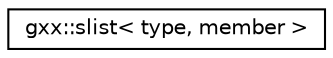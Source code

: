digraph "Graphical Class Hierarchy"
{
  edge [fontname="Helvetica",fontsize="10",labelfontname="Helvetica",labelfontsize="10"];
  node [fontname="Helvetica",fontsize="10",shape=record];
  rankdir="LR";
  Node1 [label="gxx::slist\< type, member \>",height=0.2,width=0.4,color="black", fillcolor="white", style="filled",URL="$classgxx_1_1slist.html"];
}

